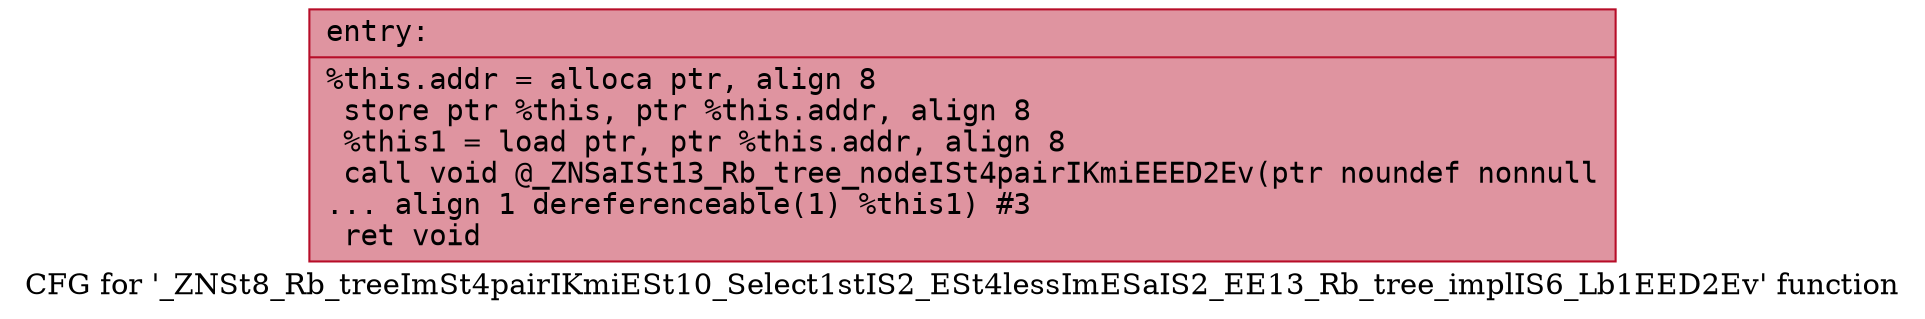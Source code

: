 digraph "CFG for '_ZNSt8_Rb_treeImSt4pairIKmiESt10_Select1stIS2_ESt4lessImESaIS2_EE13_Rb_tree_implIS6_Lb1EED2Ev' function" {
	label="CFG for '_ZNSt8_Rb_treeImSt4pairIKmiESt10_Select1stIS2_ESt4lessImESaIS2_EE13_Rb_tree_implIS6_Lb1EED2Ev' function";

	Node0x55dfe4bb6940 [shape=record,color="#b70d28ff", style=filled, fillcolor="#b70d2870" fontname="Courier",label="{entry:\l|  %this.addr = alloca ptr, align 8\l  store ptr %this, ptr %this.addr, align 8\l  %this1 = load ptr, ptr %this.addr, align 8\l  call void @_ZNSaISt13_Rb_tree_nodeISt4pairIKmiEEED2Ev(ptr noundef nonnull\l... align 1 dereferenceable(1) %this1) #3\l  ret void\l}"];
}

